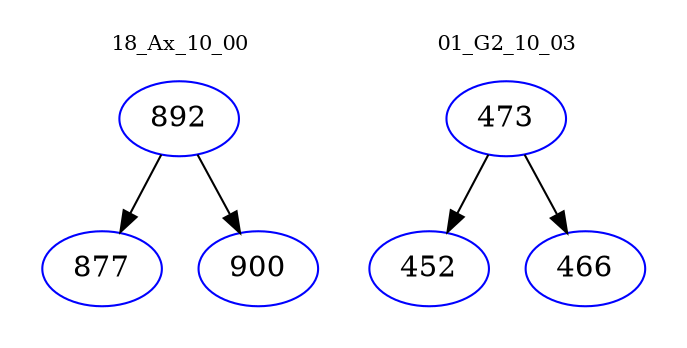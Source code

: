 digraph{
subgraph cluster_0 {
color = white
label = "18_Ax_10_00";
fontsize=10;
T0_892 [label="892", color="blue"]
T0_892 -> T0_877 [color="black"]
T0_877 [label="877", color="blue"]
T0_892 -> T0_900 [color="black"]
T0_900 [label="900", color="blue"]
}
subgraph cluster_1 {
color = white
label = "01_G2_10_03";
fontsize=10;
T1_473 [label="473", color="blue"]
T1_473 -> T1_452 [color="black"]
T1_452 [label="452", color="blue"]
T1_473 -> T1_466 [color="black"]
T1_466 [label="466", color="blue"]
}
}
